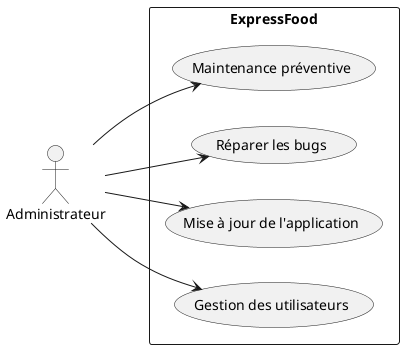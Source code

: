 
@startuml Administrateur

left to right direction

actor "Administrateur" as Administrateur

rectangle ExpressFood {
  usecase "Maintenance préventive" as UC1
  usecase "Réparer les bugs" as UC2
  usecase "Mise à jour de l'application" as UC3
  usecase "Gestion des utilisateurs" as UC4
}

Administrateur --> UC1
Administrateur --> UC2
Administrateur --> UC3
Administrateur --> UC4

@enduml
